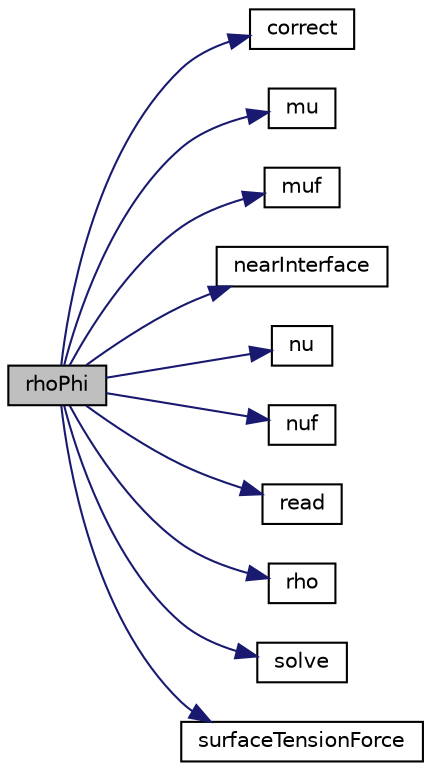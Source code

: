 digraph "rhoPhi"
{
  bgcolor="transparent";
  edge [fontname="Helvetica",fontsize="10",labelfontname="Helvetica",labelfontsize="10"];
  node [fontname="Helvetica",fontsize="10",shape=record];
  rankdir="LR";
  Node1 [label="rhoPhi",height=0.2,width=0.4,color="black", fillcolor="grey75", style="filled", fontcolor="black"];
  Node1 -> Node2 [color="midnightblue",fontsize="10",style="solid",fontname="Helvetica"];
  Node2 [label="correct",height=0.2,width=0.4,color="black",URL="$a01591.html#a3ae44b28050c3aa494c1d8e18cf618c1",tooltip="Correct the mixture properties. "];
  Node1 -> Node3 [color="midnightblue",fontsize="10",style="solid",fontname="Helvetica"];
  Node3 [label="mu",height=0.2,width=0.4,color="black",URL="$a01591.html#a2c3c920f447a8999a7bcc1dbbf40f07b",tooltip="Return the dynamic laminar viscosity. "];
  Node1 -> Node4 [color="midnightblue",fontsize="10",style="solid",fontname="Helvetica"];
  Node4 [label="muf",height=0.2,width=0.4,color="black",URL="$a01591.html#a9494afd59e69718b8e8967c1ee678fd5",tooltip="Return the face-interpolated dynamic laminar viscosity. "];
  Node1 -> Node5 [color="midnightblue",fontsize="10",style="solid",fontname="Helvetica"];
  Node5 [label="nearInterface",height=0.2,width=0.4,color="black",URL="$a01591.html#a3f6805765dc1b8a0f7aacef60cf56067",tooltip="Indicator of the proximity of the interface. "];
  Node1 -> Node6 [color="midnightblue",fontsize="10",style="solid",fontname="Helvetica"];
  Node6 [label="nu",height=0.2,width=0.4,color="black",URL="$a01591.html#a9594b4c7eef2955bc2449e4d1a4fff27",tooltip="Return the kinematic laminar viscosity. "];
  Node1 -> Node7 [color="midnightblue",fontsize="10",style="solid",fontname="Helvetica"];
  Node7 [label="nuf",height=0.2,width=0.4,color="black",URL="$a01591.html#a429c6ab1e7336ec8801f7943e58c2b74",tooltip="Return the face-interpolated dynamic laminar viscosity. "];
  Node1 -> Node8 [color="midnightblue",fontsize="10",style="solid",fontname="Helvetica"];
  Node8 [label="read",height=0.2,width=0.4,color="black",URL="$a01591.html#af816873151ddb0126e98bb2f914d8ed5",tooltip="Read base transportProperties dictionary. "];
  Node1 -> Node9 [color="midnightblue",fontsize="10",style="solid",fontname="Helvetica"];
  Node9 [label="rho",height=0.2,width=0.4,color="black",URL="$a01591.html#a94d56cf5402312283e2182a3766592b7",tooltip="Return the mixture density. "];
  Node1 -> Node10 [color="midnightblue",fontsize="10",style="solid",fontname="Helvetica"];
  Node10 [label="solve",height=0.2,width=0.4,color="black",URL="$a01591.html#af7d39f0eac0af0ed5785935ac72a1e7d",tooltip="Solve for the mixture phase-fractions. "];
  Node1 -> Node11 [color="midnightblue",fontsize="10",style="solid",fontname="Helvetica"];
  Node11 [label="surfaceTensionForce",height=0.2,width=0.4,color="black",URL="$a01591.html#a16742db5374d7276d0f14938faa884bb"];
}
